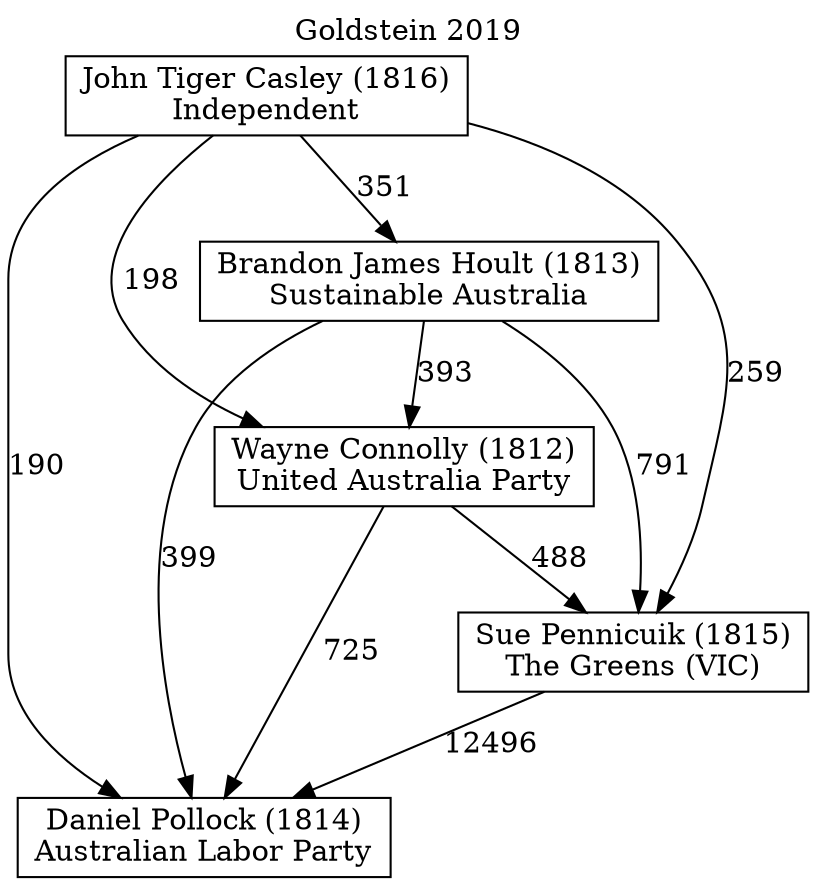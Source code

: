 // House preference flow
digraph "Daniel Pollock (1814)_Goldstein_2019" {
	graph [label="Goldstein 2019" labelloc=t mclimit=10]
	node [shape=box]
	"Brandon James Hoult (1813)" [label="Brandon James Hoult (1813)
Sustainable Australia"]
	"Daniel Pollock (1814)" [label="Daniel Pollock (1814)
Australian Labor Party"]
	"John Tiger Casley (1816)" [label="John Tiger Casley (1816)
Independent"]
	"Sue Pennicuik (1815)" [label="Sue Pennicuik (1815)
The Greens (VIC)"]
	"Wayne Connolly (1812)" [label="Wayne Connolly (1812)
United Australia Party"]
	"Brandon James Hoult (1813)" -> "Daniel Pollock (1814)" [label=399]
	"Brandon James Hoult (1813)" -> "Sue Pennicuik (1815)" [label=791]
	"Brandon James Hoult (1813)" -> "Wayne Connolly (1812)" [label=393]
	"John Tiger Casley (1816)" -> "Brandon James Hoult (1813)" [label=351]
	"John Tiger Casley (1816)" -> "Daniel Pollock (1814)" [label=190]
	"John Tiger Casley (1816)" -> "Sue Pennicuik (1815)" [label=259]
	"John Tiger Casley (1816)" -> "Wayne Connolly (1812)" [label=198]
	"Sue Pennicuik (1815)" -> "Daniel Pollock (1814)" [label=12496]
	"Wayne Connolly (1812)" -> "Daniel Pollock (1814)" [label=725]
	"Wayne Connolly (1812)" -> "Sue Pennicuik (1815)" [label=488]
}
